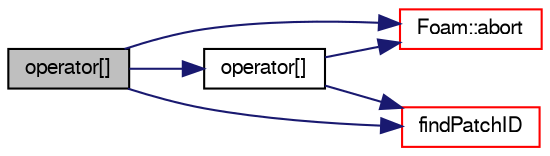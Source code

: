 digraph "operator[]"
{
  bgcolor="transparent";
  edge [fontname="FreeSans",fontsize="10",labelfontname="FreeSans",labelfontsize="10"];
  node [fontname="FreeSans",fontsize="10",shape=record];
  rankdir="LR";
  Node777 [label="operator[]",height=0.2,width=0.4,color="black", fillcolor="grey75", style="filled", fontcolor="black"];
  Node777 -> Node778 [color="midnightblue",fontsize="10",style="solid",fontname="FreeSans"];
  Node778 [label="Foam::abort",height=0.2,width=0.4,color="red",URL="$a21124.html#a447107a607d03e417307c203fa5fb44b"];
  Node777 -> Node821 [color="midnightblue",fontsize="10",style="solid",fontname="FreeSans"];
  Node821 [label="findPatchID",height=0.2,width=0.4,color="red",URL="$a22762.html#ac89fe0aab9fe12bd4f0d3807495fe72b",tooltip="Find patch index given a name. "];
  Node777 -> Node844 [color="midnightblue",fontsize="10",style="solid",fontname="FreeSans"];
  Node844 [label="operator[]",height=0.2,width=0.4,color="black",URL="$a22762.html#aff7e538f89e7c0438456acb3e65d0bce",tooltip="Return const reference to fvPatch by name. "];
  Node844 -> Node778 [color="midnightblue",fontsize="10",style="solid",fontname="FreeSans"];
  Node844 -> Node821 [color="midnightblue",fontsize="10",style="solid",fontname="FreeSans"];
}
